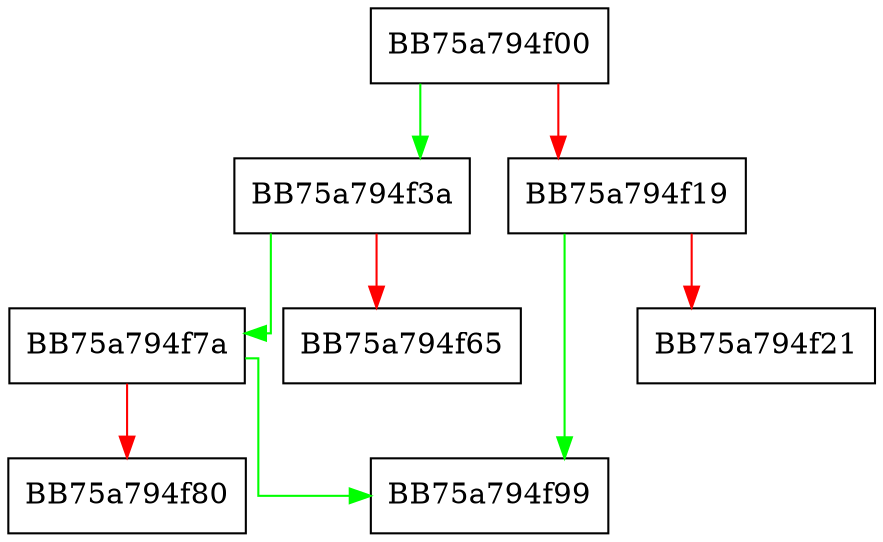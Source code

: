 digraph isupper {
  node [shape="box"];
  graph [splines=ortho];
  BB75a794f00 -> BB75a794f3a [color="green"];
  BB75a794f00 -> BB75a794f19 [color="red"];
  BB75a794f19 -> BB75a794f99 [color="green"];
  BB75a794f19 -> BB75a794f21 [color="red"];
  BB75a794f3a -> BB75a794f7a [color="green"];
  BB75a794f3a -> BB75a794f65 [color="red"];
  BB75a794f7a -> BB75a794f99 [color="green"];
  BB75a794f7a -> BB75a794f80 [color="red"];
}
